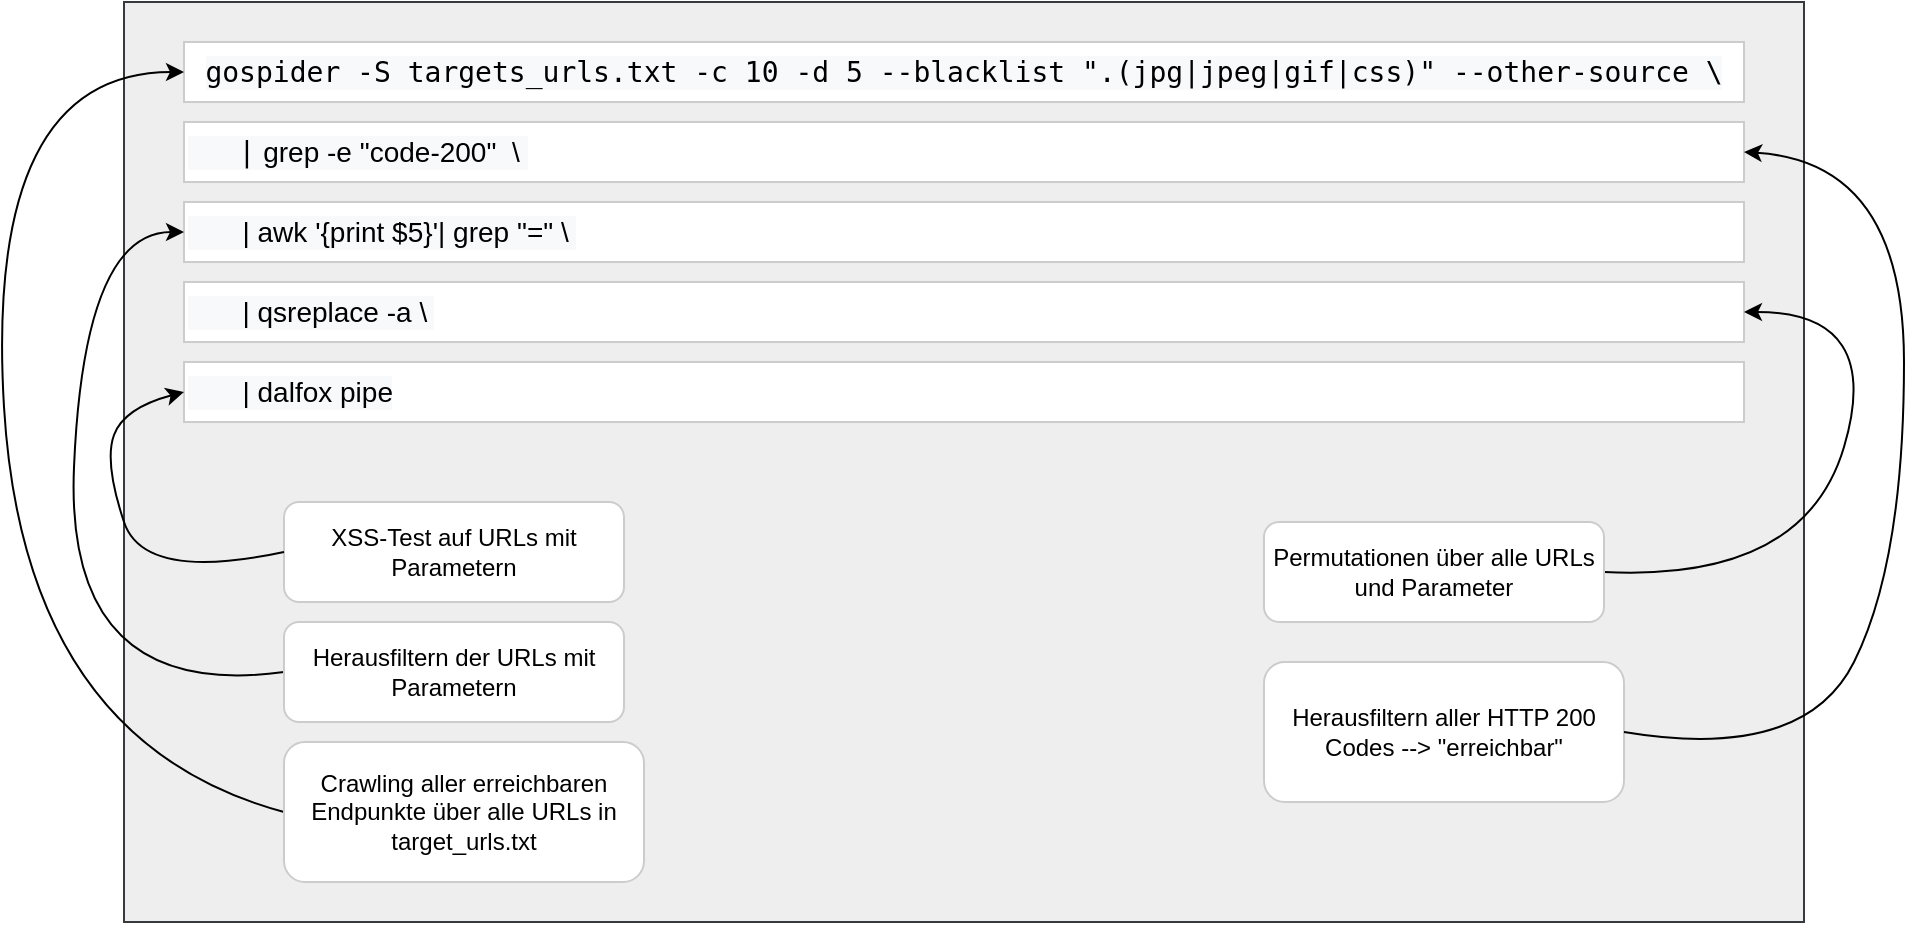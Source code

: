 <mxfile version="13.8.2" type="device"><diagram id="FfEVTEaRwIZy6_Wg51sg" name="Page-1"><mxGraphModel dx="1617" dy="839" grid="1" gridSize="10" guides="1" tooltips="1" connect="1" arrows="1" fold="1" page="1" pageScale="1" pageWidth="850" pageHeight="1100" math="0" shadow="0"><root><mxCell id="0"/><mxCell id="1" parent="0"/><mxCell id="MAwjDgcqmfyXFBnl2w3A-11" value="" style="rounded=0;whiteSpace=wrap;html=1;strokeColor=#36393d;align=left;fillColor=#eeeeee;" vertex="1" parent="1"><mxGeometry x="250" y="50" width="840" height="460" as="geometry"/></mxCell><mxCell id="MAwjDgcqmfyXFBnl2w3A-5" value="&lt;meta charset=&quot;utf-8&quot;&gt;&lt;pre style=&quot;color: rgb(0 , 0 , 0) ; font-style: normal ; font-weight: 400 ; letter-spacing: normal ; text-align: left ; text-indent: 0px ; text-transform: none ; word-spacing: 0px ; background-color: rgb(248 , 249 , 250) ; font-size: 14px&quot;&gt;&lt;font style=&quot;font-size: 14px&quot;&gt;gospider -S targets_urls.txt -c 10 -d 5 --blacklist &lt;span class=&quot;pl-s&quot;&gt;&lt;span class=&quot;pl-pds&quot;&gt;&quot;&lt;/span&gt;.(jpg|jpeg|gif|css)&lt;span class=&quot;pl-pds&quot;&gt;&quot;&lt;/span&gt;&lt;/span&gt; --other-source \&lt;/font&gt;&lt;/pre&gt;" style="rounded=0;whiteSpace=wrap;html=1;strokeColor=#CCCCCC;" vertex="1" parent="1"><mxGeometry x="280" y="70" width="780" height="30" as="geometry"/></mxCell><mxCell id="MAwjDgcqmfyXFBnl2w3A-6" value="&lt;pre style=&quot;color: rgb(0, 0, 0); font-style: normal; font-weight: 400; letter-spacing: normal; text-indent: 0px; text-transform: none; word-spacing: 0px; background-color: rgb(248, 249, 250); font-size: 14px;&quot;&gt;&lt;pre&gt;   |&lt;span style=&quot;font-family: &amp;quot;helvetica&amp;quot;&quot;&gt;&amp;nbsp;grep -e&amp;nbsp;&lt;/span&gt;&lt;span class=&quot;pl-s&quot; style=&quot;font-family: &amp;quot;helvetica&amp;quot;&quot;&gt;&lt;span class=&quot;pl-pds&quot;&gt;&quot;&lt;/span&gt;code-200&lt;span class=&quot;pl-pds&quot;&gt;&quot;&lt;/span&gt;&lt;/span&gt;&lt;span style=&quot;font-family: &amp;quot;helvetica&amp;quot;&quot;&gt;&amp;nbsp; \&amp;nbsp;&lt;/span&gt;&lt;/pre&gt;&lt;/pre&gt;" style="rounded=0;whiteSpace=wrap;html=1;strokeColor=#CCCCCC;align=left;" vertex="1" parent="1"><mxGeometry x="280" y="110" width="780" height="30" as="geometry"/></mxCell><mxCell id="MAwjDgcqmfyXFBnl2w3A-7" value="&lt;pre style=&quot;color: rgb(0 , 0 , 0) ; font-style: normal ; font-weight: 400 ; letter-spacing: normal ; text-indent: 0px ; text-transform: none ; word-spacing: 0px ; background-color: rgb(248 , 249 , 250) ; font-size: 14px&quot;&gt;&lt;pre&gt;&lt;span class=&quot;pl-k&quot; style=&quot;font-family: &amp;#34;helvetica&amp;#34;&quot;&gt;&amp;nbsp; &amp;nbsp; &amp;nbsp; &amp;nbsp;|&lt;/span&gt;&lt;span style=&quot;font-family: &amp;#34;helvetica&amp;#34;&quot;&gt;&amp;nbsp;awk&amp;nbsp;&lt;/span&gt;&lt;span class=&quot;pl-s&quot; style=&quot;font-family: &amp;#34;helvetica&amp;#34;&quot;&gt;&lt;span class=&quot;pl-pds&quot;&gt;'&lt;/span&gt;{print $5}&lt;span class=&quot;pl-pds&quot;&gt;'&lt;/span&gt;&lt;/span&gt;&lt;span class=&quot;pl-k&quot; style=&quot;font-family: &amp;#34;helvetica&amp;#34;&quot;&gt;|&lt;/span&gt;&lt;span style=&quot;font-family: &amp;#34;helvetica&amp;#34;&quot;&gt;&amp;nbsp;grep&amp;nbsp;&lt;/span&gt;&lt;span class=&quot;pl-s&quot; style=&quot;font-family: &amp;#34;helvetica&amp;#34;&quot;&gt;&lt;span class=&quot;pl-pds&quot;&gt;&quot;&lt;/span&gt;=&lt;span class=&quot;pl-pds&quot;&gt;&quot; \&lt;/span&gt;&lt;/span&gt;&lt;span style=&quot;font-family: &amp;#34;helvetica&amp;#34;&quot;&gt;&amp;nbsp;&lt;/span&gt;&lt;/pre&gt;&lt;/pre&gt;" style="rounded=0;whiteSpace=wrap;html=1;strokeColor=#CCCCCC;align=left;" vertex="1" parent="1"><mxGeometry x="280" y="150" width="780" height="30" as="geometry"/></mxCell><mxCell id="MAwjDgcqmfyXFBnl2w3A-8" value="&lt;pre style=&quot;color: rgb(0 , 0 , 0) ; font-style: normal ; font-weight: 400 ; letter-spacing: normal ; text-indent: 0px ; text-transform: none ; word-spacing: 0px ; background-color: rgb(248 , 249 , 250) ; font-size: 14px&quot;&gt;&lt;pre&gt;&lt;span class=&quot;pl-k&quot; style=&quot;font-family: &amp;#34;helvetica&amp;#34;&quot;&gt;&amp;nbsp; &amp;nbsp; &amp;nbsp; &amp;nbsp;|&lt;/span&gt;&lt;span style=&quot;font-family: &amp;#34;helvetica&amp;#34;&quot;&gt;&amp;nbsp;qsreplace -a \&amp;nbsp;&lt;/span&gt;&lt;/pre&gt;&lt;/pre&gt;" style="rounded=0;whiteSpace=wrap;html=1;strokeColor=#CCCCCC;align=left;" vertex="1" parent="1"><mxGeometry x="280" y="190" width="780" height="30" as="geometry"/></mxCell><mxCell id="MAwjDgcqmfyXFBnl2w3A-9" value="&lt;pre style=&quot;color: rgb(0 , 0 , 0) ; font-style: normal ; font-weight: 400 ; letter-spacing: normal ; text-indent: 0px ; text-transform: none ; word-spacing: 0px ; background-color: rgb(248 , 249 , 250) ; font-size: 14px&quot;&gt;&lt;pre&gt;&lt;span class=&quot;pl-k&quot; style=&quot;font-family: &amp;#34;helvetica&amp;#34;&quot;&gt;&amp;nbsp; &amp;nbsp; &amp;nbsp; &amp;nbsp;|&lt;/span&gt;&lt;span style=&quot;font-family: &amp;#34;helvetica&amp;#34;&quot;&gt;&amp;nbsp;dalfox pipe&lt;/span&gt;&lt;/pre&gt;&lt;/pre&gt;" style="rounded=0;whiteSpace=wrap;html=1;strokeColor=#CCCCCC;align=left;" vertex="1" parent="1"><mxGeometry x="280" y="230" width="780" height="30" as="geometry"/></mxCell><mxCell id="MAwjDgcqmfyXFBnl2w3A-14" value="" style="curved=1;endArrow=classic;html=1;entryX=0;entryY=0.5;entryDx=0;entryDy=0;exitX=0;exitY=0.5;exitDx=0;exitDy=0;" edge="1" parent="1" source="MAwjDgcqmfyXFBnl2w3A-15" target="MAwjDgcqmfyXFBnl2w3A-5"><mxGeometry width="50" height="50" relative="1" as="geometry"><mxPoint x="220" y="400" as="sourcePoint"/><mxPoint x="270" y="350" as="targetPoint"/><Array as="points"><mxPoint x="200" y="420"/><mxPoint x="180" y="85"/></Array></mxGeometry></mxCell><mxCell id="MAwjDgcqmfyXFBnl2w3A-15" value="Crawling aller erreichbaren Endpunkte über alle URLs in target_urls.txt" style="rounded=1;whiteSpace=wrap;html=1;strokeColor=#CCCCCC;align=center;" vertex="1" parent="1"><mxGeometry x="330" y="420" width="180" height="70" as="geometry"/></mxCell><mxCell id="MAwjDgcqmfyXFBnl2w3A-18" value="Herausfiltern aller HTTP 200 Codes --&amp;gt; &quot;erreichbar&quot;" style="rounded=1;whiteSpace=wrap;html=1;strokeColor=#CCCCCC;align=center;" vertex="1" parent="1"><mxGeometry x="820" y="380" width="180" height="70" as="geometry"/></mxCell><mxCell id="MAwjDgcqmfyXFBnl2w3A-20" value="" style="curved=1;endArrow=classic;html=1;entryX=1;entryY=0.5;entryDx=0;entryDy=0;exitX=1;exitY=0.5;exitDx=0;exitDy=0;" edge="1" parent="1" source="MAwjDgcqmfyXFBnl2w3A-18" target="MAwjDgcqmfyXFBnl2w3A-6"><mxGeometry width="50" height="50" relative="1" as="geometry"><mxPoint x="1205" y="530" as="sourcePoint"/><mxPoint x="1240" y="100" as="targetPoint"/><Array as="points"><mxPoint x="1090" y="430"/><mxPoint x="1140" y="330"/><mxPoint x="1140" y="130"/></Array></mxGeometry></mxCell><mxCell id="MAwjDgcqmfyXFBnl2w3A-21" value="" style="curved=1;endArrow=classic;html=1;entryX=0;entryY=0.5;entryDx=0;entryDy=0;exitX=0;exitY=0.5;exitDx=0;exitDy=0;" edge="1" parent="1" source="MAwjDgcqmfyXFBnl2w3A-22" target="MAwjDgcqmfyXFBnl2w3A-7"><mxGeometry width="50" height="50" relative="1" as="geometry"><mxPoint x="255" y="370" as="sourcePoint"/><mxPoint x="290" y="95" as="targetPoint"/><Array as="points"><mxPoint x="220" y="400"/><mxPoint x="230" y="165"/></Array></mxGeometry></mxCell><mxCell id="MAwjDgcqmfyXFBnl2w3A-22" value="Herausfiltern der URLs mit Parametern" style="rounded=1;whiteSpace=wrap;html=1;strokeColor=#CCCCCC;align=center;" vertex="1" parent="1"><mxGeometry x="330" y="360" width="170" height="50" as="geometry"/></mxCell><mxCell id="MAwjDgcqmfyXFBnl2w3A-24" value="" style="curved=1;endArrow=classic;html=1;entryX=1;entryY=0.5;entryDx=0;entryDy=0;exitX=1;exitY=0.5;exitDx=0;exitDy=0;" edge="1" parent="1" source="MAwjDgcqmfyXFBnl2w3A-25" target="MAwjDgcqmfyXFBnl2w3A-8"><mxGeometry width="50" height="50" relative="1" as="geometry"><mxPoint x="1050" y="410" as="sourcePoint"/><mxPoint x="1070" y="135" as="targetPoint"/><Array as="points"><mxPoint x="1090" y="340"/><mxPoint x="1130" y="205"/></Array></mxGeometry></mxCell><mxCell id="MAwjDgcqmfyXFBnl2w3A-25" value="Permutationen über alle URLs und Parameter" style="rounded=1;whiteSpace=wrap;html=1;strokeColor=#CCCCCC;align=center;" vertex="1" parent="1"><mxGeometry x="820" y="310" width="170" height="50" as="geometry"/></mxCell><mxCell id="MAwjDgcqmfyXFBnl2w3A-26" value="XSS-Test auf URLs mit Parametern" style="rounded=1;whiteSpace=wrap;html=1;strokeColor=#CCCCCC;align=center;" vertex="1" parent="1"><mxGeometry x="330" y="300" width="170" height="50" as="geometry"/></mxCell><mxCell id="MAwjDgcqmfyXFBnl2w3A-27" value="" style="curved=1;endArrow=classic;html=1;entryX=0;entryY=0.5;entryDx=0;entryDy=0;exitX=0;exitY=0.5;exitDx=0;exitDy=0;" edge="1" parent="1" source="MAwjDgcqmfyXFBnl2w3A-26" target="MAwjDgcqmfyXFBnl2w3A-9"><mxGeometry width="50" height="50" relative="1" as="geometry"><mxPoint x="255" y="435" as="sourcePoint"/><mxPoint x="290" y="175" as="targetPoint"/><Array as="points"><mxPoint x="260" y="340"/><mxPoint x="240" y="280"/><mxPoint x="250" y="253"/></Array></mxGeometry></mxCell></root></mxGraphModel></diagram></mxfile>
